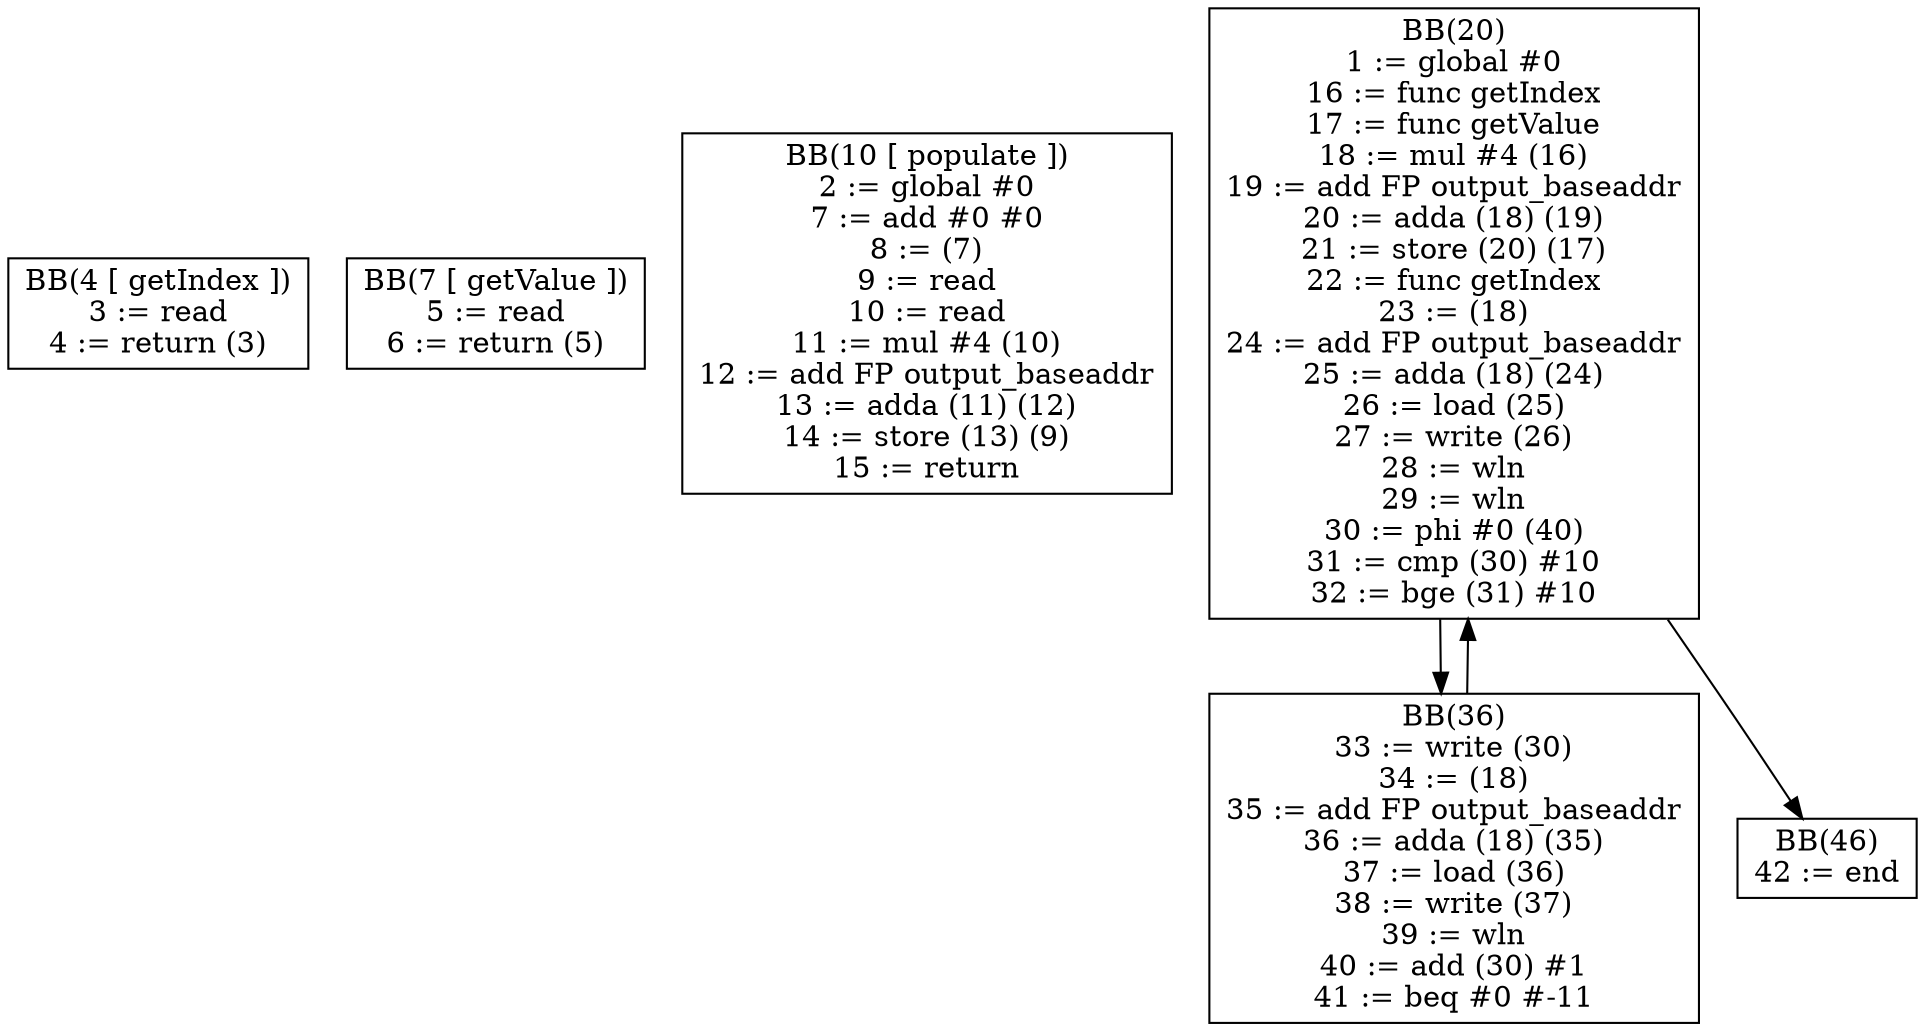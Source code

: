 digraph cfg {
BB4[shape = box, label = "BB(4 [ getIndex ])\n" + "3 := read\n" + "4 := return (3)\n"];

BB7[shape = box, label = "BB(7 [ getValue ])\n" + "5 := read\n" + "6 := return (5)\n"];

BB10[shape = box, label = "BB(10 [ populate ])\n" + "2 := global #0\n" + "7 := add #0 #0\n" + "8 := (7)\n" + "9 := read\n" + "10 := read\n" + "11 := mul #4 (10)\n" + "12 := add FP output_baseaddr\n" + "13 := adda (11) (12)\n" + "14 := store (13) (9)\n" + "15 := return\n"];

BB20[shape = box, label = "BB(20)\n" + "1 := global #0\n" + "16 := func getIndex\n" + "17 := func getValue\n" + "18 := mul #4 (16)\n" + "19 := add FP output_baseaddr\n" + "20 := adda (18) (19)\n" + "21 := store (20) (17)\n" + "22 := func getIndex\n" + "23 := (18)\n" + "24 := add FP output_baseaddr\n" + "25 := adda (18) (24)\n" + "26 := load (25)\n" + "27 := write (26)\n" + "28 := wln\n" + "29 := wln\n" + "30 := phi #0 (40)\n" + "31 := cmp (30) #10\n" + "32 := bge (31) #10\n"];
BB36[shape = box, label = "BB(36)\n" + "33 := write (30)\n" + "34 := (18)\n" + "35 := add FP output_baseaddr\n" + "36 := adda (18) (35)\n" + "37 := load (36)\n" + "38 := write (37)\n" + "39 := wln\n" + "40 := add (30) #1\n" + "41 := beq #0 #-11\n"];
BB46[shape = box, label = "BB(46)\n" + "42 := end\n"];
BB20 -> BB36;
BB20 -> BB46;
BB36 -> BB20;
}
